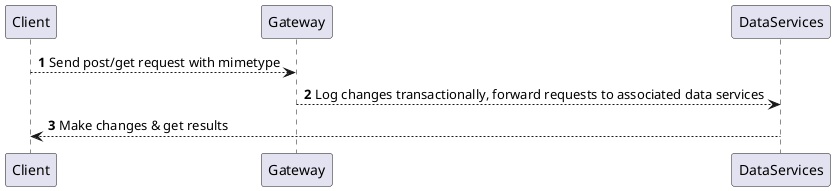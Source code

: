 @startuml
'https://plantuml.com/sequence-diagram

autonumber

Client --> Gateway: Send post/get request with mimetype
Gateway --> DataServices: Log changes transactionally, forward requests to associated data services
DataServices --> Client: Make changes & get results

@enduml